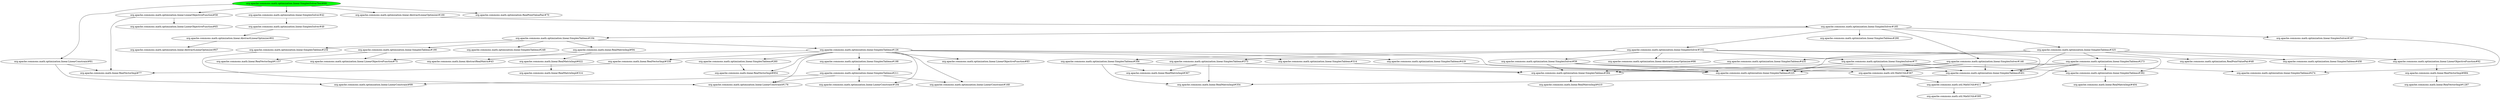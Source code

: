 digraph "cg/org.apache.commons.math.optimization.linear.SimplexSolverTest#69"
{
	"org.apache.commons.math.optimization.linear.SimplexSolverTest#69" [style=filled,fillcolor=green];
	"org.apache.commons.math.optimization.linear.SimplexSolverTest#69" -> "org.apache.commons.math.optimization.linear.LinearObjectiveFunction#58";
	"org.apache.commons.math.optimization.linear.LinearObjectiveFunction#58" -> "org.apache.commons.math.linear.RealVectorImpl#77";
	"org.apache.commons.math.optimization.linear.LinearObjectiveFunction#58" -> "org.apache.commons.math.optimization.linear.LinearObjectiveFunction#65";
	"org.apache.commons.math.optimization.linear.SimplexSolverTest#69" -> "org.apache.commons.math.optimization.linear.LinearConstraint#81";
	"org.apache.commons.math.optimization.linear.LinearConstraint#81" -> "org.apache.commons.math.linear.RealVectorImpl#77";
	"org.apache.commons.math.optimization.linear.LinearConstraint#81" -> "org.apache.commons.math.optimization.linear.LinearConstraint#99";
	"org.apache.commons.math.optimization.linear.SimplexSolverTest#69" -> "org.apache.commons.math.optimization.linear.SimplexSolver#42";
	"org.apache.commons.math.optimization.linear.SimplexSolver#42" -> "org.apache.commons.math.optimization.linear.SimplexSolver#49";
	"org.apache.commons.math.optimization.linear.SimplexSolver#49" -> "org.apache.commons.math.optimization.linear.AbstractLinearOptimizer#61";
	"org.apache.commons.math.optimization.linear.AbstractLinearOptimizer#61" -> "org.apache.commons.math.optimization.linear.AbstractLinearOptimizer#67";
	"org.apache.commons.math.optimization.linear.SimplexSolverTest#69" -> "org.apache.commons.math.optimization.linear.AbstractLinearOptimizer#100";
	"org.apache.commons.math.optimization.linear.AbstractLinearOptimizer#100" -> "org.apache.commons.math.optimization.linear.SimplexSolver#185";
	"org.apache.commons.math.optimization.linear.SimplexSolver#185" -> "org.apache.commons.math.optimization.linear.SimplexTableau#104";
	"org.apache.commons.math.optimization.linear.SimplexTableau#104" -> "org.apache.commons.math.optimization.linear.SimplexTableau#190";
	"org.apache.commons.math.optimization.linear.SimplexTableau#190" -> "org.apache.commons.math.optimization.linear.LinearObjectiveFunction#75";
	"org.apache.commons.math.optimization.linear.SimplexTableau#190" -> "org.apache.commons.math.linear.RealVectorImpl#1157";
	"org.apache.commons.math.optimization.linear.SimplexTableau#104" -> "org.apache.commons.math.optimization.linear.SimplexTableau#234";
	"org.apache.commons.math.optimization.linear.SimplexTableau#234" -> "org.apache.commons.math.optimization.linear.LinearConstraint#176";
	"org.apache.commons.math.optimization.linear.SimplexTableau#104" -> "org.apache.commons.math.optimization.linear.SimplexTableau#126";
	"org.apache.commons.math.optimization.linear.SimplexTableau#126" -> "org.apache.commons.math.optimization.linear.SimplexTableau#198";
	"org.apache.commons.math.optimization.linear.SimplexTableau#198" -> "org.apache.commons.math.optimization.linear.SimplexTableau#211";
	"org.apache.commons.math.optimization.linear.SimplexTableau#211" -> "org.apache.commons.math.optimization.linear.LinearConstraint#184";
	"org.apache.commons.math.optimization.linear.SimplexTableau#211" -> "org.apache.commons.math.optimization.linear.LinearConstraint#168";
	"org.apache.commons.math.optimization.linear.SimplexTableau#211" -> "org.apache.commons.math.optimization.linear.LinearConstraint#176";
	"org.apache.commons.math.optimization.linear.SimplexTableau#211" -> "org.apache.commons.math.optimization.linear.LinearConstraint#99";
	"org.apache.commons.math.optimization.linear.SimplexTableau#126" -> "org.apache.commons.math.optimization.linear.SimplexTableau#225";
	"org.apache.commons.math.optimization.linear.SimplexTableau#126" -> "org.apache.commons.math.optimization.linear.LinearObjectiveFunction#75";
	"org.apache.commons.math.optimization.linear.SimplexTableau#126" -> "org.apache.commons.math.linear.RealVectorImpl#338";
	"org.apache.commons.math.linear.RealVectorImpl#338" -> "org.apache.commons.math.linear.RealVectorImpl#77";
	"org.apache.commons.math.optimization.linear.SimplexTableau#126" -> "org.apache.commons.math.linear.RealVectorImpl#854";
	"org.apache.commons.math.optimization.linear.SimplexTableau#126" -> "org.apache.commons.math.optimization.linear.SimplexTableau#314";
	"org.apache.commons.math.optimization.linear.SimplexTableau#314" -> "org.apache.commons.math.optimization.linear.SimplexTableau#225";
	"org.apache.commons.math.optimization.linear.SimplexTableau#126" -> "org.apache.commons.math.optimization.linear.LinearObjectiveFunction#83";
	"org.apache.commons.math.optimization.linear.SimplexTableau#126" -> "org.apache.commons.math.optimization.linear.SimplexTableau#419";
	"org.apache.commons.math.optimization.linear.SimplexTableau#419" -> "org.apache.commons.math.optimization.linear.SimplexTableau#225";
	"org.apache.commons.math.optimization.linear.SimplexTableau#126" -> "org.apache.commons.math.optimization.linear.SimplexTableau#260";
	"org.apache.commons.math.optimization.linear.SimplexTableau#260" -> "org.apache.commons.math.linear.RealVectorImpl#854";
	"org.apache.commons.math.optimization.linear.SimplexTableau#126" -> "org.apache.commons.math.optimization.linear.LinearConstraint#168";
	"org.apache.commons.math.optimization.linear.SimplexTableau#126" -> "org.apache.commons.math.optimization.linear.LinearConstraint#184";
	"org.apache.commons.math.optimization.linear.SimplexTableau#126" -> "org.apache.commons.math.optimization.linear.LinearConstraint#176";
	"org.apache.commons.math.optimization.linear.SimplexTableau#104" -> "org.apache.commons.math.linear.RealMatrixImpl#94";
	"org.apache.commons.math.linear.RealMatrixImpl#94" -> "org.apache.commons.math.linear.AbstractRealMatrix#43";
	"org.apache.commons.math.linear.RealMatrixImpl#94" -> "org.apache.commons.math.linear.RealMatrixImpl#622";
	"org.apache.commons.math.linear.RealMatrixImpl#622" -> "org.apache.commons.math.linear.RealMatrixImpl#314";
	"org.apache.commons.math.optimization.linear.SimplexTableau#104" -> "org.apache.commons.math.optimization.linear.SimplexTableau#248";
	"org.apache.commons.math.optimization.linear.SimplexSolver#185" -> "org.apache.commons.math.optimization.linear.SimplexSolver#167";
	"org.apache.commons.math.optimization.linear.SimplexSolver#167" -> "org.apache.commons.math.optimization.linear.SimplexTableau#474";
	"org.apache.commons.math.optimization.linear.SimplexSolver#185" -> "org.apache.commons.math.optimization.linear.SimplexTableau#290";
	"org.apache.commons.math.optimization.linear.SimplexSolver#185" -> "org.apache.commons.math.optimization.linear.SimplexSolver#146";
	"org.apache.commons.math.optimization.linear.SimplexSolver#146" -> "org.apache.commons.math.optimization.linear.SimplexTableau#474";
	"org.apache.commons.math.optimization.linear.SimplexSolver#146" -> "org.apache.commons.math.optimization.linear.SimplexTableau#225";
	"org.apache.commons.math.optimization.linear.SimplexSolver#146" -> "org.apache.commons.math.optimization.linear.SimplexTableau#384";
	"org.apache.commons.math.optimization.linear.SimplexTableau#384" -> "org.apache.commons.math.linear.RealMatrixImpl#410";
	"org.apache.commons.math.optimization.linear.SimplexSolver#146" -> "org.apache.commons.math.optimization.linear.SimplexTableau#401";
	"org.apache.commons.math.optimization.linear.SimplexTableau#401" -> "org.apache.commons.math.linear.RealMatrixImpl#354";
	"org.apache.commons.math.optimization.linear.SimplexSolver#146" -> "org.apache.commons.math.util.MathUtils#367";
	"org.apache.commons.math.util.MathUtils#367" -> "org.apache.commons.math.util.MathUtils#411";
	"org.apache.commons.math.util.MathUtils#411" -> "org.apache.commons.math.util.MathUtils#395";
	"org.apache.commons.math.optimization.linear.SimplexSolver#185" -> "org.apache.commons.math.optimization.linear.SimplexSolver#102";
	"org.apache.commons.math.optimization.linear.SimplexSolver#102" -> "org.apache.commons.math.optimization.linear.AbstractLinearOptimizer#86";
	"org.apache.commons.math.optimization.linear.SimplexSolver#102" -> "org.apache.commons.math.optimization.linear.SimplexSolver#59";
	"org.apache.commons.math.optimization.linear.SimplexSolver#59" -> "org.apache.commons.math.optimization.linear.SimplexTableau#225";
	"org.apache.commons.math.optimization.linear.SimplexSolver#59" -> "org.apache.commons.math.optimization.linear.SimplexTableau#384";
	"org.apache.commons.math.optimization.linear.SimplexSolver#59" -> "org.apache.commons.math.optimization.linear.SimplexTableau#401";
	"org.apache.commons.math.optimization.linear.SimplexSolver#59" -> "org.apache.commons.math.util.MathUtils#367";
	"org.apache.commons.math.optimization.linear.SimplexSolver#102" -> "org.apache.commons.math.optimization.linear.SimplexSolver#77";
	"org.apache.commons.math.optimization.linear.SimplexSolver#77" -> "org.apache.commons.math.optimization.linear.SimplexTableau#225";
	"org.apache.commons.math.optimization.linear.SimplexSolver#77" -> "org.apache.commons.math.optimization.linear.SimplexTableau#392";
	"org.apache.commons.math.optimization.linear.SimplexTableau#392" -> "org.apache.commons.math.linear.RealMatrixImpl#404";
	"org.apache.commons.math.optimization.linear.SimplexSolver#77" -> "org.apache.commons.math.optimization.linear.SimplexTableau#384";
	"org.apache.commons.math.optimization.linear.SimplexSolver#77" -> "org.apache.commons.math.optimization.linear.SimplexTableau#401";
	"org.apache.commons.math.optimization.linear.SimplexSolver#77" -> "org.apache.commons.math.util.MathUtils#367";
	"org.apache.commons.math.optimization.linear.SimplexSolver#102" -> "org.apache.commons.math.optimization.linear.SimplexTableau#401";
	"org.apache.commons.math.optimization.linear.SimplexSolver#102" -> "org.apache.commons.math.optimization.linear.SimplexTableau#356";
	"org.apache.commons.math.optimization.linear.SimplexTableau#356" -> "org.apache.commons.math.optimization.linear.SimplexTableau#384";
	"org.apache.commons.math.optimization.linear.SimplexTableau#356" -> "org.apache.commons.math.linear.RealMatrixImpl#354";
	"org.apache.commons.math.optimization.linear.SimplexTableau#356" -> "org.apache.commons.math.linear.RealMatrixImpl#367";
	"org.apache.commons.math.optimization.linear.SimplexSolver#102" -> "org.apache.commons.math.optimization.linear.SimplexTableau#392";
	"org.apache.commons.math.optimization.linear.SimplexSolver#102" -> "org.apache.commons.math.optimization.linear.SimplexTableau#373";
	"org.apache.commons.math.optimization.linear.SimplexTableau#373" -> "org.apache.commons.math.optimization.linear.SimplexTableau#384";
	"org.apache.commons.math.optimization.linear.SimplexTableau#373" -> "org.apache.commons.math.linear.RealMatrixImpl#354";
	"org.apache.commons.math.optimization.linear.SimplexTableau#373" -> "org.apache.commons.math.linear.RealMatrixImpl#367";
	"org.apache.commons.math.optimization.linear.SimplexSolver#185" -> "org.apache.commons.math.optimization.linear.SimplexTableau#325";
	"org.apache.commons.math.optimization.linear.SimplexTableau#325" -> "org.apache.commons.math.optimization.linear.SimplexTableau#458";
	"org.apache.commons.math.optimization.linear.SimplexTableau#325" -> "org.apache.commons.math.optimization.linear.SimplexTableau#225";
	"org.apache.commons.math.optimization.linear.SimplexTableau#325" -> "org.apache.commons.math.optimization.linear.SimplexTableau#273";
	"org.apache.commons.math.optimization.linear.SimplexTableau#273" -> "org.apache.commons.math.optimization.linear.SimplexTableau#225";
	"org.apache.commons.math.optimization.linear.SimplexTableau#273" -> "org.apache.commons.math.optimization.linear.SimplexTableau#392";
	"org.apache.commons.math.optimization.linear.SimplexTableau#273" -> "org.apache.commons.math.optimization.linear.SimplexTableau#401";
	"org.apache.commons.math.optimization.linear.SimplexTableau#273" -> "org.apache.commons.math.util.MathUtils#411";
	"org.apache.commons.math.optimization.linear.SimplexTableau#325" -> "org.apache.commons.math.optimization.linear.SimplexTableau#435";
	"org.apache.commons.math.optimization.linear.SimplexTableau#435" -> "org.apache.commons.math.optimization.linear.SimplexTableau#384";
	"org.apache.commons.math.optimization.linear.SimplexTableau#325" -> "org.apache.commons.math.optimization.linear.SimplexTableau#401";
	"org.apache.commons.math.optimization.linear.SimplexTableau#325" -> "org.apache.commons.math.optimization.linear.LinearObjectiveFunction#92";
	"org.apache.commons.math.optimization.linear.LinearObjectiveFunction#92" -> "org.apache.commons.math.linear.RealVectorImpl#884";
	"org.apache.commons.math.linear.RealVectorImpl#884" -> "org.apache.commons.math.linear.RealVectorImpl#1287";
	"org.apache.commons.math.optimization.linear.SimplexTableau#325" -> "org.apache.commons.math.optimization.RealPointValuePair#48";
	"org.apache.commons.math.optimization.linear.SimplexSolverTest#69" -> "org.apache.commons.math.optimization.RealPointValuePair#70";
}

